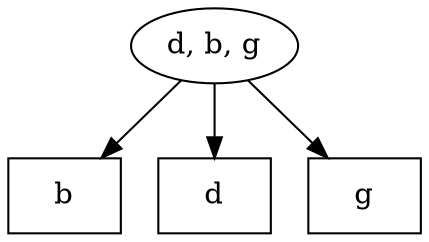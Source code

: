 // None
digraph {
	0 [label="d, b, g"]
	1 [label="b",shape=box]
	2 [label="d",shape=box]
	3 [label="g",shape=box]
	0 -> 1 []
	0 -> 2 []
	0 -> 3 []
}
